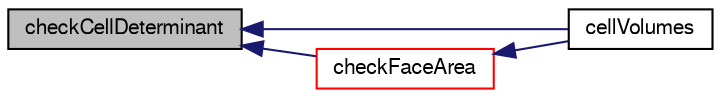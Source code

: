 digraph "checkCellDeterminant"
{
  bgcolor="transparent";
  edge [fontname="FreeSans",fontsize="10",labelfontname="FreeSans",labelfontsize="10"];
  node [fontname="FreeSans",fontsize="10",shape=record];
  rankdir="LR";
  Node1017 [label="checkCellDeterminant",height=0.2,width=0.4,color="black", fillcolor="grey75", style="filled", fontcolor="black"];
  Node1017 -> Node1018 [dir="back",color="midnightblue",fontsize="10",style="solid",fontname="FreeSans"];
  Node1018 [label="cellVolumes",height=0.2,width=0.4,color="black",URL="$a25146.html#abead6b42c36ac9c1a86fb2707b304a2f"];
  Node1017 -> Node1019 [dir="back",color="midnightblue",fontsize="10",style="solid",fontname="FreeSans"];
  Node1019 [label="checkFaceArea",height=0.2,width=0.4,color="red",URL="$a25146.html#aabcbbc8097fd006fb0cb024853b5d4f1"];
  Node1019 -> Node1018 [dir="back",color="midnightblue",fontsize="10",style="solid",fontname="FreeSans"];
}
